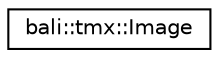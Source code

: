 digraph "Graphical Class Hierarchy"
{
  edge [fontname="Helvetica",fontsize="10",labelfontname="Helvetica",labelfontsize="10"];
  node [fontname="Helvetica",fontsize="10",shape=record];
  rankdir="LR";
  Node1 [label="bali::tmx::Image",height=0.2,width=0.4,color="black", fillcolor="white", style="filled",URL="$classbali_1_1tmx_1_1_image.html"];
}
